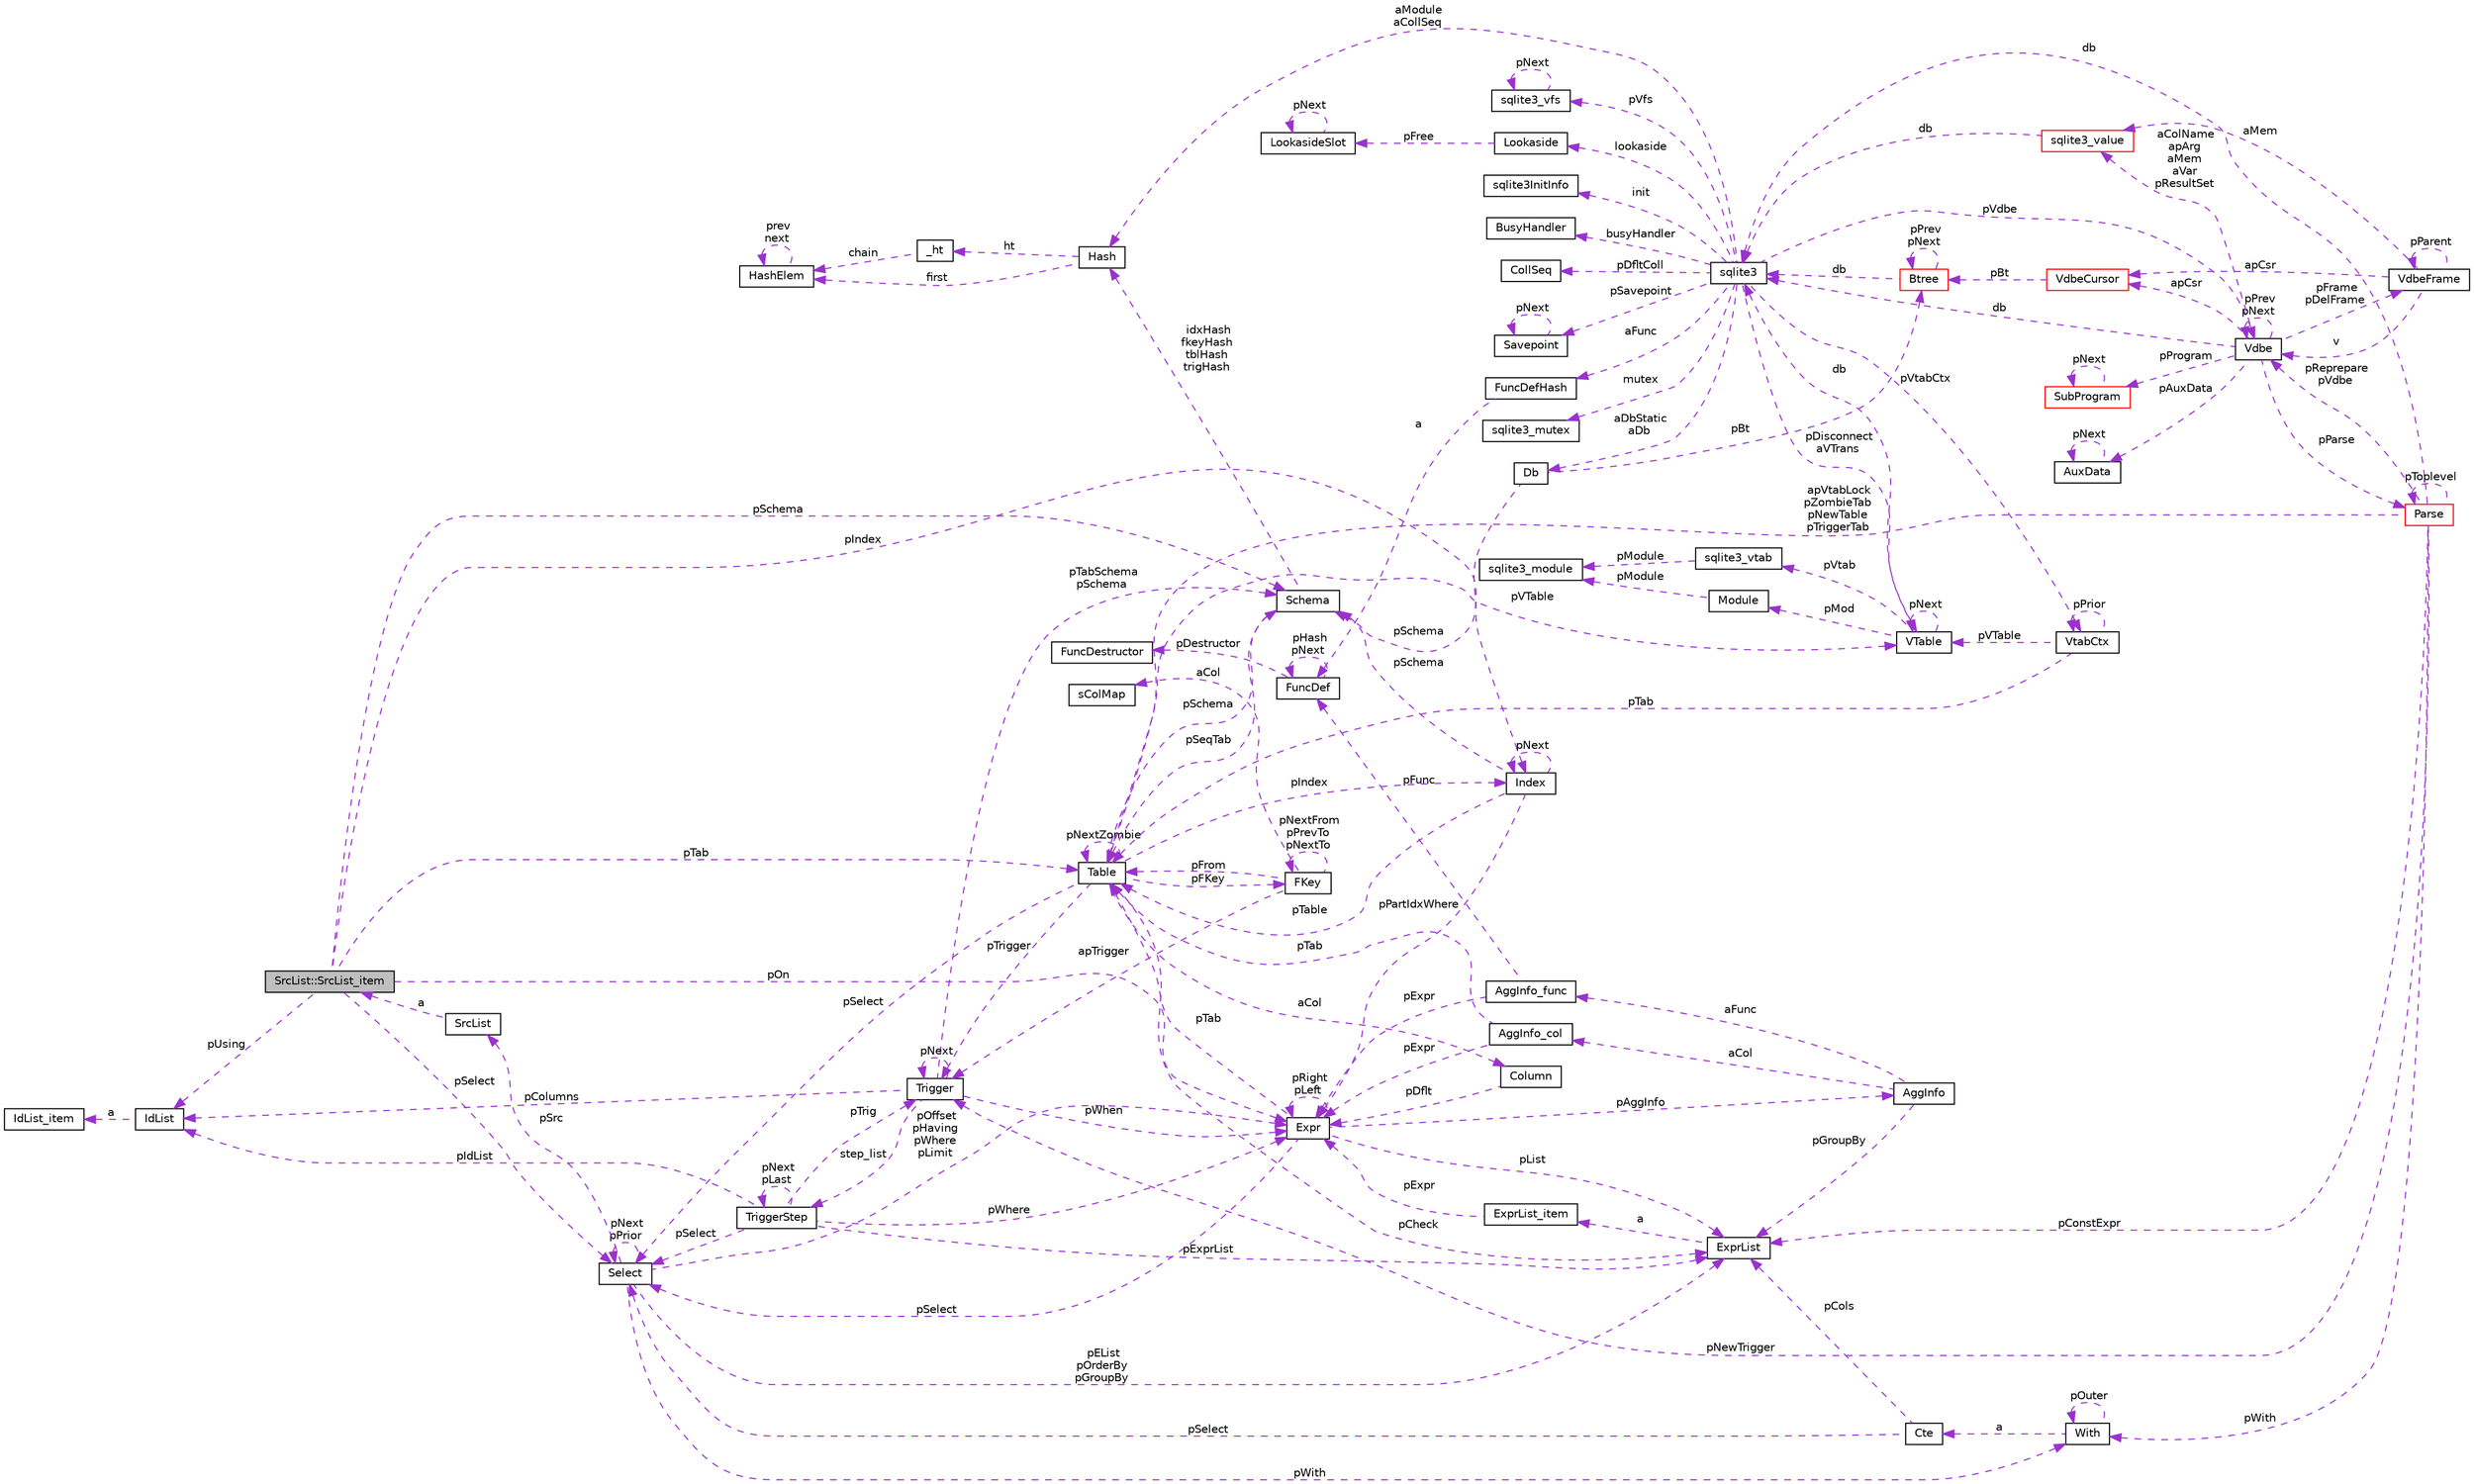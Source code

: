 digraph "SrcList::SrcList_item"
{
  edge [fontname="Helvetica",fontsize="10",labelfontname="Helvetica",labelfontsize="10"];
  node [fontname="Helvetica",fontsize="10",shape=record];
  rankdir="LR";
  Node1 [label="SrcList::SrcList_item",height=0.2,width=0.4,color="black", fillcolor="grey75", style="filled", fontcolor="black"];
  Node2 -> Node1 [dir="back",color="darkorchid3",fontsize="10",style="dashed",label=" pSchema" ];
  Node2 [label="Schema",height=0.2,width=0.4,color="black", fillcolor="white", style="filled",URL="$struct_schema.html"];
  Node3 -> Node2 [dir="back",color="darkorchid3",fontsize="10",style="dashed",label=" pSeqTab" ];
  Node3 [label="Table",height=0.2,width=0.4,color="black", fillcolor="white", style="filled",URL="$struct_table.html"];
  Node2 -> Node3 [dir="back",color="darkorchid3",fontsize="10",style="dashed",label=" pSchema" ];
  Node4 -> Node3 [dir="back",color="darkorchid3",fontsize="10",style="dashed",label=" aCol" ];
  Node4 [label="Column",height=0.2,width=0.4,color="black", fillcolor="white", style="filled",URL="$struct_column.html"];
  Node5 -> Node4 [dir="back",color="darkorchid3",fontsize="10",style="dashed",label=" pDflt" ];
  Node5 [label="Expr",height=0.2,width=0.4,color="black", fillcolor="white", style="filled",URL="$struct_expr.html"];
  Node6 -> Node5 [dir="back",color="darkorchid3",fontsize="10",style="dashed",label=" pAggInfo" ];
  Node6 [label="AggInfo",height=0.2,width=0.4,color="black", fillcolor="white", style="filled",URL="$struct_agg_info.html"];
  Node7 -> Node6 [dir="back",color="darkorchid3",fontsize="10",style="dashed",label=" aCol" ];
  Node7 [label="AggInfo_col",height=0.2,width=0.4,color="black", fillcolor="white", style="filled",URL="$struct_agg_info_1_1_agg_info__col.html"];
  Node5 -> Node7 [dir="back",color="darkorchid3",fontsize="10",style="dashed",label=" pExpr" ];
  Node3 -> Node7 [dir="back",color="darkorchid3",fontsize="10",style="dashed",label=" pTab" ];
  Node8 -> Node6 [dir="back",color="darkorchid3",fontsize="10",style="dashed",label=" aFunc" ];
  Node8 [label="AggInfo_func",height=0.2,width=0.4,color="black", fillcolor="white", style="filled",URL="$struct_agg_info_1_1_agg_info__func.html"];
  Node5 -> Node8 [dir="back",color="darkorchid3",fontsize="10",style="dashed",label=" pExpr" ];
  Node9 -> Node8 [dir="back",color="darkorchid3",fontsize="10",style="dashed",label=" pFunc" ];
  Node9 [label="FuncDef",height=0.2,width=0.4,color="black", fillcolor="white", style="filled",URL="$struct_func_def.html"];
  Node10 -> Node9 [dir="back",color="darkorchid3",fontsize="10",style="dashed",label=" pDestructor" ];
  Node10 [label="FuncDestructor",height=0.2,width=0.4,color="black", fillcolor="white", style="filled",URL="$struct_func_destructor.html"];
  Node9 -> Node9 [dir="back",color="darkorchid3",fontsize="10",style="dashed",label=" pHash\npNext" ];
  Node11 -> Node6 [dir="back",color="darkorchid3",fontsize="10",style="dashed",label=" pGroupBy" ];
  Node11 [label="ExprList",height=0.2,width=0.4,color="black", fillcolor="white", style="filled",URL="$struct_expr_list.html"];
  Node12 -> Node11 [dir="back",color="darkorchid3",fontsize="10",style="dashed",label=" a" ];
  Node12 [label="ExprList_item",height=0.2,width=0.4,color="black", fillcolor="white", style="filled",URL="$struct_expr_list_1_1_expr_list__item.html"];
  Node5 -> Node12 [dir="back",color="darkorchid3",fontsize="10",style="dashed",label=" pExpr" ];
  Node5 -> Node5 [dir="back",color="darkorchid3",fontsize="10",style="dashed",label=" pRight\npLeft" ];
  Node3 -> Node5 [dir="back",color="darkorchid3",fontsize="10",style="dashed",label=" pTab" ];
  Node13 -> Node5 [dir="back",color="darkorchid3",fontsize="10",style="dashed",label=" pSelect" ];
  Node13 [label="Select",height=0.2,width=0.4,color="black", fillcolor="white", style="filled",URL="$struct_select.html"];
  Node5 -> Node13 [dir="back",color="darkorchid3",fontsize="10",style="dashed",label=" pOffset\npHaving\npWhere\npLimit" ];
  Node14 -> Node13 [dir="back",color="darkorchid3",fontsize="10",style="dashed",label=" pWith" ];
  Node14 [label="With",height=0.2,width=0.4,color="black", fillcolor="white", style="filled",URL="$struct_with.html"];
  Node15 -> Node14 [dir="back",color="darkorchid3",fontsize="10",style="dashed",label=" a" ];
  Node15 [label="Cte",height=0.2,width=0.4,color="black", fillcolor="white", style="filled",URL="$struct_with_1_1_cte.html"];
  Node13 -> Node15 [dir="back",color="darkorchid3",fontsize="10",style="dashed",label=" pSelect" ];
  Node11 -> Node15 [dir="back",color="darkorchid3",fontsize="10",style="dashed",label=" pCols" ];
  Node14 -> Node14 [dir="back",color="darkorchid3",fontsize="10",style="dashed",label=" pOuter" ];
  Node13 -> Node13 [dir="back",color="darkorchid3",fontsize="10",style="dashed",label=" pNext\npPrior" ];
  Node16 -> Node13 [dir="back",color="darkorchid3",fontsize="10",style="dashed",label=" pSrc" ];
  Node16 [label="SrcList",height=0.2,width=0.4,color="black", fillcolor="white", style="filled",URL="$struct_src_list.html"];
  Node1 -> Node16 [dir="back",color="darkorchid3",fontsize="10",style="dashed",label=" a" ];
  Node11 -> Node13 [dir="back",color="darkorchid3",fontsize="10",style="dashed",label=" pEList\npOrderBy\npGroupBy" ];
  Node11 -> Node5 [dir="back",color="darkorchid3",fontsize="10",style="dashed",label=" pList" ];
  Node17 -> Node3 [dir="back",color="darkorchid3",fontsize="10",style="dashed",label=" pFKey" ];
  Node17 [label="FKey",height=0.2,width=0.4,color="black", fillcolor="white", style="filled",URL="$struct_f_key.html"];
  Node18 -> Node17 [dir="back",color="darkorchid3",fontsize="10",style="dashed",label=" aCol" ];
  Node18 [label="sColMap",height=0.2,width=0.4,color="black", fillcolor="white", style="filled",URL="$struct_f_key_1_1s_col_map.html"];
  Node17 -> Node17 [dir="back",color="darkorchid3",fontsize="10",style="dashed",label=" pNextFrom\npPrevTo\npNextTo" ];
  Node3 -> Node17 [dir="back",color="darkorchid3",fontsize="10",style="dashed",label=" pFrom" ];
  Node19 -> Node17 [dir="back",color="darkorchid3",fontsize="10",style="dashed",label=" apTrigger" ];
  Node19 [label="Trigger",height=0.2,width=0.4,color="black", fillcolor="white", style="filled",URL="$struct_trigger.html"];
  Node20 -> Node19 [dir="back",color="darkorchid3",fontsize="10",style="dashed",label=" step_list" ];
  Node20 [label="TriggerStep",height=0.2,width=0.4,color="black", fillcolor="white", style="filled",URL="$struct_trigger_step.html"];
  Node20 -> Node20 [dir="back",color="darkorchid3",fontsize="10",style="dashed",label=" pNext\npLast" ];
  Node5 -> Node20 [dir="back",color="darkorchid3",fontsize="10",style="dashed",label=" pWhere" ];
  Node21 -> Node20 [dir="back",color="darkorchid3",fontsize="10",style="dashed",label=" pIdList" ];
  Node21 [label="IdList",height=0.2,width=0.4,color="black", fillcolor="white", style="filled",URL="$struct_id_list.html"];
  Node22 -> Node21 [dir="back",color="darkorchid3",fontsize="10",style="dashed",label=" a" ];
  Node22 [label="IdList_item",height=0.2,width=0.4,color="black", fillcolor="white", style="filled",URL="$struct_id_list_1_1_id_list__item.html"];
  Node13 -> Node20 [dir="back",color="darkorchid3",fontsize="10",style="dashed",label=" pSelect" ];
  Node19 -> Node20 [dir="back",color="darkorchid3",fontsize="10",style="dashed",label=" pTrig" ];
  Node11 -> Node20 [dir="back",color="darkorchid3",fontsize="10",style="dashed",label=" pExprList" ];
  Node2 -> Node19 [dir="back",color="darkorchid3",fontsize="10",style="dashed",label=" pTabSchema\npSchema" ];
  Node5 -> Node19 [dir="back",color="darkorchid3",fontsize="10",style="dashed",label=" pWhen" ];
  Node21 -> Node19 [dir="back",color="darkorchid3",fontsize="10",style="dashed",label=" pColumns" ];
  Node19 -> Node19 [dir="back",color="darkorchid3",fontsize="10",style="dashed",label=" pNext" ];
  Node23 -> Node3 [dir="back",color="darkorchid3",fontsize="10",style="dashed",label=" pVTable" ];
  Node23 [label="VTable",height=0.2,width=0.4,color="black", fillcolor="white", style="filled",URL="$struct_v_table.html"];
  Node24 -> Node23 [dir="back",color="darkorchid3",fontsize="10",style="dashed",label=" db" ];
  Node24 [label="sqlite3",height=0.2,width=0.4,color="black", fillcolor="white", style="filled",URL="$structsqlite3.html"];
  Node25 -> Node24 [dir="back",color="darkorchid3",fontsize="10",style="dashed",label=" pVdbe" ];
  Node25 [label="Vdbe",height=0.2,width=0.4,color="black", fillcolor="white", style="filled",URL="$struct_vdbe.html"];
  Node25 -> Node25 [dir="back",color="darkorchid3",fontsize="10",style="dashed",label=" pPrev\npNext" ];
  Node26 -> Node25 [dir="back",color="darkorchid3",fontsize="10",style="dashed",label=" aColName\napArg\naMem\naVar\npResultSet" ];
  Node26 [label="sqlite3_value",height=0.2,width=0.4,color="red", fillcolor="white", style="filled",URL="$struct_mem.html"];
  Node24 -> Node26 [dir="back",color="darkorchid3",fontsize="10",style="dashed",label=" db" ];
  Node24 -> Node25 [dir="back",color="darkorchid3",fontsize="10",style="dashed",label=" db" ];
  Node27 -> Node25 [dir="back",color="darkorchid3",fontsize="10",style="dashed",label=" pFrame\npDelFrame" ];
  Node27 [label="VdbeFrame",height=0.2,width=0.4,color="black", fillcolor="white", style="filled",URL="$struct_vdbe_frame.html"];
  Node26 -> Node27 [dir="back",color="darkorchid3",fontsize="10",style="dashed",label=" aMem" ];
  Node25 -> Node27 [dir="back",color="darkorchid3",fontsize="10",style="dashed",label=" v" ];
  Node27 -> Node27 [dir="back",color="darkorchid3",fontsize="10",style="dashed",label=" pParent" ];
  Node28 -> Node27 [dir="back",color="darkorchid3",fontsize="10",style="dashed",label=" apCsr" ];
  Node28 [label="VdbeCursor",height=0.2,width=0.4,color="red", fillcolor="white", style="filled",URL="$struct_vdbe_cursor.html"];
  Node29 -> Node28 [dir="back",color="darkorchid3",fontsize="10",style="dashed",label=" pBt" ];
  Node29 [label="Btree",height=0.2,width=0.4,color="red", fillcolor="white", style="filled",URL="$struct_btree.html"];
  Node24 -> Node29 [dir="back",color="darkorchid3",fontsize="10",style="dashed",label=" db" ];
  Node29 -> Node29 [dir="back",color="darkorchid3",fontsize="10",style="dashed",label=" pPrev\npNext" ];
  Node30 -> Node25 [dir="back",color="darkorchid3",fontsize="10",style="dashed",label=" pAuxData" ];
  Node30 [label="AuxData",height=0.2,width=0.4,color="black", fillcolor="white", style="filled",URL="$struct_aux_data.html"];
  Node30 -> Node30 [dir="back",color="darkorchid3",fontsize="10",style="dashed",label=" pNext" ];
  Node31 -> Node25 [dir="back",color="darkorchid3",fontsize="10",style="dashed",label=" pProgram" ];
  Node31 [label="SubProgram",height=0.2,width=0.4,color="red", fillcolor="white", style="filled",URL="$struct_sub_program.html"];
  Node31 -> Node31 [dir="back",color="darkorchid3",fontsize="10",style="dashed",label=" pNext" ];
  Node28 -> Node25 [dir="back",color="darkorchid3",fontsize="10",style="dashed",label=" apCsr" ];
  Node32 -> Node25 [dir="back",color="darkorchid3",fontsize="10",style="dashed",label=" pParse" ];
  Node32 [label="Parse",height=0.2,width=0.4,color="red", fillcolor="white", style="filled",URL="$struct_parse.html"];
  Node25 -> Node32 [dir="back",color="darkorchid3",fontsize="10",style="dashed",label=" pReprepare\npVdbe" ];
  Node24 -> Node32 [dir="back",color="darkorchid3",fontsize="10",style="dashed",label=" db" ];
  Node14 -> Node32 [dir="back",color="darkorchid3",fontsize="10",style="dashed",label=" pWith" ];
  Node3 -> Node32 [dir="back",color="darkorchid3",fontsize="10",style="dashed",label=" apVtabLock\npZombieTab\npNewTable\npTriggerTab" ];
  Node19 -> Node32 [dir="back",color="darkorchid3",fontsize="10",style="dashed",label=" pNewTrigger" ];
  Node11 -> Node32 [dir="back",color="darkorchid3",fontsize="10",style="dashed",label=" pConstExpr" ];
  Node32 -> Node32 [dir="back",color="darkorchid3",fontsize="10",style="dashed",label=" pToplevel" ];
  Node33 -> Node24 [dir="back",color="darkorchid3",fontsize="10",style="dashed",label=" pSavepoint" ];
  Node33 [label="Savepoint",height=0.2,width=0.4,color="black", fillcolor="white", style="filled",URL="$struct_savepoint.html"];
  Node33 -> Node33 [dir="back",color="darkorchid3",fontsize="10",style="dashed",label=" pNext" ];
  Node34 -> Node24 [dir="back",color="darkorchid3",fontsize="10",style="dashed",label=" aFunc" ];
  Node34 [label="FuncDefHash",height=0.2,width=0.4,color="black", fillcolor="white", style="filled",URL="$struct_func_def_hash.html"];
  Node9 -> Node34 [dir="back",color="darkorchid3",fontsize="10",style="dashed",label=" a" ];
  Node35 -> Node24 [dir="back",color="darkorchid3",fontsize="10",style="dashed",label=" lookaside" ];
  Node35 [label="Lookaside",height=0.2,width=0.4,color="black", fillcolor="white", style="filled",URL="$struct_lookaside.html"];
  Node36 -> Node35 [dir="back",color="darkorchid3",fontsize="10",style="dashed",label=" pFree" ];
  Node36 [label="LookasideSlot",height=0.2,width=0.4,color="black", fillcolor="white", style="filled",URL="$struct_lookaside_slot.html"];
  Node36 -> Node36 [dir="back",color="darkorchid3",fontsize="10",style="dashed",label=" pNext" ];
  Node37 -> Node24 [dir="back",color="darkorchid3",fontsize="10",style="dashed",label=" mutex" ];
  Node37 [label="sqlite3_mutex",height=0.2,width=0.4,color="black", fillcolor="white", style="filled",URL="$structsqlite3__mutex.html"];
  Node38 -> Node24 [dir="back",color="darkorchid3",fontsize="10",style="dashed",label=" pVfs" ];
  Node38 [label="sqlite3_vfs",height=0.2,width=0.4,color="black", fillcolor="white", style="filled",URL="$structsqlite3__vfs.html"];
  Node38 -> Node38 [dir="back",color="darkorchid3",fontsize="10",style="dashed",label=" pNext" ];
  Node39 -> Node24 [dir="back",color="darkorchid3",fontsize="10",style="dashed",label=" init" ];
  Node39 [label="sqlite3InitInfo",height=0.2,width=0.4,color="black", fillcolor="white", style="filled",URL="$structsqlite3_1_1sqlite3_init_info.html"];
  Node40 -> Node24 [dir="back",color="darkorchid3",fontsize="10",style="dashed",label=" busyHandler" ];
  Node40 [label="BusyHandler",height=0.2,width=0.4,color="black", fillcolor="white", style="filled",URL="$struct_busy_handler.html"];
  Node41 -> Node24 [dir="back",color="darkorchid3",fontsize="10",style="dashed",label=" pVtabCtx" ];
  Node41 [label="VtabCtx",height=0.2,width=0.4,color="black", fillcolor="white", style="filled",URL="$struct_vtab_ctx.html"];
  Node41 -> Node41 [dir="back",color="darkorchid3",fontsize="10",style="dashed",label=" pPrior" ];
  Node23 -> Node41 [dir="back",color="darkorchid3",fontsize="10",style="dashed",label=" pVTable" ];
  Node3 -> Node41 [dir="back",color="darkorchid3",fontsize="10",style="dashed",label=" pTab" ];
  Node42 -> Node24 [dir="back",color="darkorchid3",fontsize="10",style="dashed",label=" pDfltColl" ];
  Node42 [label="CollSeq",height=0.2,width=0.4,color="black", fillcolor="white", style="filled",URL="$struct_coll_seq.html"];
  Node23 -> Node24 [dir="back",color="darkorchid3",fontsize="10",style="dashed",label=" pDisconnect\naVTrans" ];
  Node43 -> Node24 [dir="back",color="darkorchid3",fontsize="10",style="dashed",label=" aDbStatic\naDb" ];
  Node43 [label="Db",height=0.2,width=0.4,color="black", fillcolor="white", style="filled",URL="$struct_db.html"];
  Node2 -> Node43 [dir="back",color="darkorchid3",fontsize="10",style="dashed",label=" pSchema" ];
  Node29 -> Node43 [dir="back",color="darkorchid3",fontsize="10",style="dashed",label=" pBt" ];
  Node44 -> Node24 [dir="back",color="darkorchid3",fontsize="10",style="dashed",label=" aModule\naCollSeq" ];
  Node44 [label="Hash",height=0.2,width=0.4,color="black", fillcolor="white", style="filled",URL="$struct_hash.html"];
  Node45 -> Node44 [dir="back",color="darkorchid3",fontsize="10",style="dashed",label=" ht" ];
  Node45 [label="_ht",height=0.2,width=0.4,color="black", fillcolor="white", style="filled",URL="$struct_hash_1_1__ht.html"];
  Node46 -> Node45 [dir="back",color="darkorchid3",fontsize="10",style="dashed",label=" chain" ];
  Node46 [label="HashElem",height=0.2,width=0.4,color="black", fillcolor="white", style="filled",URL="$struct_hash_elem.html"];
  Node46 -> Node46 [dir="back",color="darkorchid3",fontsize="10",style="dashed",label=" prev\nnext" ];
  Node46 -> Node44 [dir="back",color="darkorchid3",fontsize="10",style="dashed",label=" first" ];
  Node23 -> Node23 [dir="back",color="darkorchid3",fontsize="10",style="dashed",label=" pNext" ];
  Node47 -> Node23 [dir="back",color="darkorchid3",fontsize="10",style="dashed",label=" pMod" ];
  Node47 [label="Module",height=0.2,width=0.4,color="black", fillcolor="white", style="filled",URL="$struct_module.html"];
  Node48 -> Node47 [dir="back",color="darkorchid3",fontsize="10",style="dashed",label=" pModule" ];
  Node48 [label="sqlite3_module",height=0.2,width=0.4,color="black", fillcolor="white", style="filled",URL="$structsqlite3__module.html"];
  Node49 -> Node23 [dir="back",color="darkorchid3",fontsize="10",style="dashed",label=" pVtab" ];
  Node49 [label="sqlite3_vtab",height=0.2,width=0.4,color="black", fillcolor="white", style="filled",URL="$structsqlite3__vtab.html"];
  Node48 -> Node49 [dir="back",color="darkorchid3",fontsize="10",style="dashed",label=" pModule" ];
  Node3 -> Node3 [dir="back",color="darkorchid3",fontsize="10",style="dashed",label=" pNextZombie" ];
  Node19 -> Node3 [dir="back",color="darkorchid3",fontsize="10",style="dashed",label=" pTrigger" ];
  Node13 -> Node3 [dir="back",color="darkorchid3",fontsize="10",style="dashed",label=" pSelect" ];
  Node11 -> Node3 [dir="back",color="darkorchid3",fontsize="10",style="dashed",label=" pCheck" ];
  Node50 -> Node3 [dir="back",color="darkorchid3",fontsize="10",style="dashed",label=" pIndex" ];
  Node50 [label="Index",height=0.2,width=0.4,color="black", fillcolor="white", style="filled",URL="$struct_index.html"];
  Node2 -> Node50 [dir="back",color="darkorchid3",fontsize="10",style="dashed",label=" pSchema" ];
  Node5 -> Node50 [dir="back",color="darkorchid3",fontsize="10",style="dashed",label=" pPartIdxWhere" ];
  Node3 -> Node50 [dir="back",color="darkorchid3",fontsize="10",style="dashed",label=" pTable" ];
  Node50 -> Node50 [dir="back",color="darkorchid3",fontsize="10",style="dashed",label=" pNext" ];
  Node44 -> Node2 [dir="back",color="darkorchid3",fontsize="10",style="dashed",label=" idxHash\nfkeyHash\ntblHash\ntrigHash" ];
  Node5 -> Node1 [dir="back",color="darkorchid3",fontsize="10",style="dashed",label=" pOn" ];
  Node21 -> Node1 [dir="back",color="darkorchid3",fontsize="10",style="dashed",label=" pUsing" ];
  Node3 -> Node1 [dir="back",color="darkorchid3",fontsize="10",style="dashed",label=" pTab" ];
  Node13 -> Node1 [dir="back",color="darkorchid3",fontsize="10",style="dashed",label=" pSelect" ];
  Node50 -> Node1 [dir="back",color="darkorchid3",fontsize="10",style="dashed",label=" pIndex" ];
}
